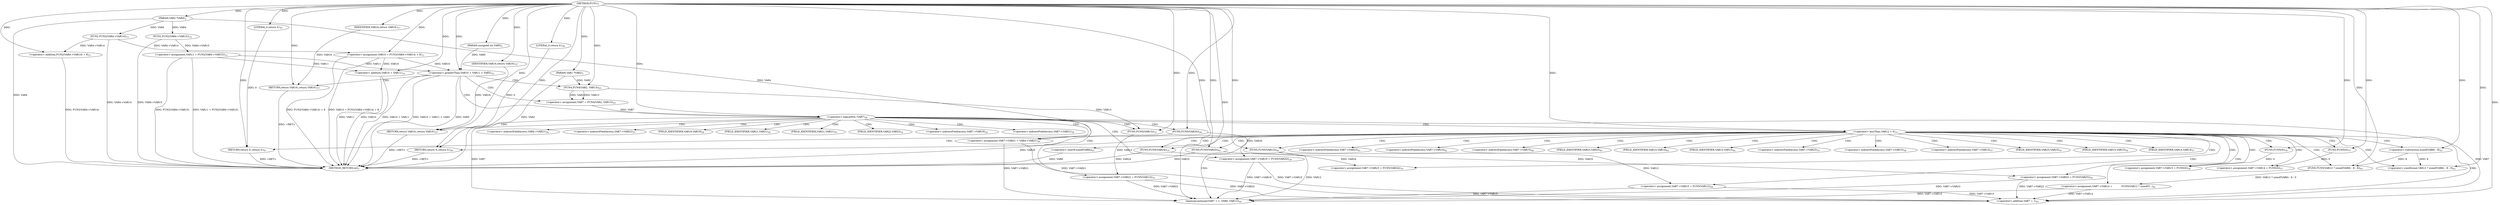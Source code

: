 digraph "FUN1" {  
"8" [label = <(METHOD,FUN1)<SUB>1</SUB>> ]
"129" [label = <(METHOD_RETURN,int)<SUB>1</SUB>> ]
"9" [label = <(PARAM,VAR1 *VAR2)<SUB>1</SUB>> ]
"10" [label = <(PARAM,VAR3 *VAR4)<SUB>2</SUB>> ]
"11" [label = <(PARAM,unsigned int VAR5)<SUB>2</SUB>> ]
"19" [label = <(&lt;operator&gt;.assignment,VAR10 = FUN2(VAR4-&gt;VAR14) + 8)<SUB>11</SUB>> ]
"27" [label = <(&lt;operator&gt;.assignment,VAR11 = FUN2(VAR4-&gt;VAR15))<SUB>12</SUB>> ]
"42" [label = <(&lt;operator&gt;.assignment,VAR7 = FUN4(VAR2, VAR13))<SUB>25</SUB>> ]
"53" [label = <(&lt;operator&gt;.assignment,VAR7-&gt;VAR19 = FUN5(VAR20))<SUB>29</SUB>> ]
"59" [label = <(&lt;operator&gt;.assignment,VAR7-&gt;VAR21 = VAR4-&gt;VAR21)<SUB>30</SUB>> ]
"66" [label = <(&lt;operator&gt;.assignment,VAR7-&gt;VAR22 = FUN5(VAR13))<SUB>31</SUB>> ]
"97" [label = <(&lt;operator&gt;.assignment,VAR7-&gt;VAR23 = FUN5(VAR25))<SUB>41</SUB>> ]
"103" [label = <(&lt;operator&gt;.assignment,VAR7-&gt;VAR14 =
            FUN5(VAR12 ? sizeof(V...)<SUB>42</SUB>> ]
"115" [label = <(&lt;operator&gt;.assignment,VAR7-&gt;VAR15 = FUN5(VAR12))<SUB>44</SUB>> ]
"121" [label = <(memcpy,memcpy(VAR7 + 1, VAR8, VAR12))<SUB>45</SUB>> ]
"127" [label = <(RETURN,return 0;,return 0;)<SUB>47</SUB>> ]
"34" [label = <(&lt;operator&gt;.greaterThan,VAR10 + VAR11 &gt; VAR5)<SUB>14</SUB>> ]
"48" [label = <(&lt;operator&gt;.logicalNot,!VAR7)<SUB>26</SUB>> ]
"73" [label = <(&lt;operator&gt;.lessThan,VAR12 &lt; 0)<SUB>33</SUB>> ]
"128" [label = <(LITERAL,0,return 0;)<SUB>47</SUB>> ]
"21" [label = <(&lt;operator&gt;.addition,FUN2(VAR4-&gt;VAR14) + 8)<SUB>11</SUB>> ]
"29" [label = <(FUN2,FUN2(VAR4-&gt;VAR15))<SUB>12</SUB>> ]
"40" [label = <(RETURN,return VAR16;,return VAR16;)<SUB>17</SUB>> ]
"44" [label = <(FUN4,FUN4(VAR2, VAR13))<SUB>25</SUB>> ]
"51" [label = <(RETURN,return VAR16;,return VAR16;)<SUB>27</SUB>> ]
"57" [label = <(FUN5,FUN5(VAR20))<SUB>29</SUB>> ]
"70" [label = <(FUN5,FUN5(VAR13))<SUB>31</SUB>> ]
"77" [label = <(&lt;operator&gt;.assignment,VAR7-&gt;VAR23 = FUN5(VAR24))<SUB>35</SUB>> ]
"83" [label = <(&lt;operator&gt;.assignment,VAR7-&gt;VAR15 = FUN5(0))<SUB>36</SUB>> ]
"89" [label = <(&lt;operator&gt;.assignment,VAR7-&gt;VAR14 = FUN5(0))<SUB>37</SUB>> ]
"95" [label = <(RETURN,return 0;,return 0;)<SUB>38</SUB>> ]
"101" [label = <(FUN5,FUN5(VAR25))<SUB>41</SUB>> ]
"107" [label = <(FUN5,FUN5(VAR12 ? sizeof(VAR6) - 8 : 0))<SUB>43</SUB>> ]
"119" [label = <(FUN5,FUN5(VAR12))<SUB>44</SUB>> ]
"122" [label = <(&lt;operator&gt;.addition,VAR7 + 1)<SUB>45</SUB>> ]
"22" [label = <(FUN2,FUN2(VAR4-&gt;VAR14))<SUB>11</SUB>> ]
"35" [label = <(&lt;operator&gt;.addition,VAR10 + VAR11)<SUB>14</SUB>> ]
"41" [label = <(IDENTIFIER,VAR16,return VAR16;)<SUB>17</SUB>> ]
"52" [label = <(IDENTIFIER,VAR16,return VAR16;)<SUB>27</SUB>> ]
"96" [label = <(LITERAL,0,return 0;)<SUB>38</SUB>> ]
"108" [label = <(&lt;operator&gt;.conditional,VAR12 ? sizeof(VAR6) - 8 : 0)<SUB>43</SUB>> ]
"81" [label = <(FUN5,FUN5(VAR24))<SUB>35</SUB>> ]
"87" [label = <(FUN5,FUN5(0))<SUB>36</SUB>> ]
"93" [label = <(FUN5,FUN5(0))<SUB>37</SUB>> ]
"110" [label = <(&lt;operator&gt;.subtraction,sizeof(VAR6) - 8)<SUB>43</SUB>> ]
"111" [label = <(&lt;operator&gt;.sizeOf,sizeof(VAR6))<SUB>43</SUB>> ]
"54" [label = <(&lt;operator&gt;.indirectFieldAccess,VAR7-&gt;VAR19)<SUB>29</SUB>> ]
"60" [label = <(&lt;operator&gt;.indirectFieldAccess,VAR7-&gt;VAR21)<SUB>30</SUB>> ]
"63" [label = <(&lt;operator&gt;.indirectFieldAccess,VAR4-&gt;VAR21)<SUB>30</SUB>> ]
"67" [label = <(&lt;operator&gt;.indirectFieldAccess,VAR7-&gt;VAR22)<SUB>31</SUB>> ]
"98" [label = <(&lt;operator&gt;.indirectFieldAccess,VAR7-&gt;VAR23)<SUB>41</SUB>> ]
"104" [label = <(&lt;operator&gt;.indirectFieldAccess,VAR7-&gt;VAR14)<SUB>42</SUB>> ]
"116" [label = <(&lt;operator&gt;.indirectFieldAccess,VAR7-&gt;VAR15)<SUB>44</SUB>> ]
"56" [label = <(FIELD_IDENTIFIER,VAR19,VAR19)<SUB>29</SUB>> ]
"62" [label = <(FIELD_IDENTIFIER,VAR21,VAR21)<SUB>30</SUB>> ]
"65" [label = <(FIELD_IDENTIFIER,VAR21,VAR21)<SUB>30</SUB>> ]
"69" [label = <(FIELD_IDENTIFIER,VAR22,VAR22)<SUB>31</SUB>> ]
"100" [label = <(FIELD_IDENTIFIER,VAR23,VAR23)<SUB>41</SUB>> ]
"106" [label = <(FIELD_IDENTIFIER,VAR14,VAR14)<SUB>42</SUB>> ]
"118" [label = <(FIELD_IDENTIFIER,VAR15,VAR15)<SUB>44</SUB>> ]
"78" [label = <(&lt;operator&gt;.indirectFieldAccess,VAR7-&gt;VAR23)<SUB>35</SUB>> ]
"84" [label = <(&lt;operator&gt;.indirectFieldAccess,VAR7-&gt;VAR15)<SUB>36</SUB>> ]
"90" [label = <(&lt;operator&gt;.indirectFieldAccess,VAR7-&gt;VAR14)<SUB>37</SUB>> ]
"80" [label = <(FIELD_IDENTIFIER,VAR23,VAR23)<SUB>35</SUB>> ]
"86" [label = <(FIELD_IDENTIFIER,VAR15,VAR15)<SUB>36</SUB>> ]
"92" [label = <(FIELD_IDENTIFIER,VAR14,VAR14)<SUB>37</SUB>> ]
  "127" -> "129"  [ label = "DDG: &lt;RET&gt;"] 
  "40" -> "129"  [ label = "DDG: &lt;RET&gt;"] 
  "95" -> "129"  [ label = "DDG: &lt;RET&gt;"] 
  "51" -> "129"  [ label = "DDG: &lt;RET&gt;"] 
  "9" -> "129"  [ label = "DDG: VAR2"] 
  "10" -> "129"  [ label = "DDG: VAR4"] 
  "22" -> "129"  [ label = "DDG: VAR4-&gt;VAR14"] 
  "21" -> "129"  [ label = "DDG: FUN2(VAR4-&gt;VAR14)"] 
  "19" -> "129"  [ label = "DDG: FUN2(VAR4-&gt;VAR14) + 8"] 
  "19" -> "129"  [ label = "DDG: VAR10 = FUN2(VAR4-&gt;VAR14) + 8"] 
  "29" -> "129"  [ label = "DDG: VAR4-&gt;VAR15"] 
  "27" -> "129"  [ label = "DDG: FUN2(VAR4-&gt;VAR15)"] 
  "27" -> "129"  [ label = "DDG: VAR11 = FUN2(VAR4-&gt;VAR15)"] 
  "35" -> "129"  [ label = "DDG: VAR10"] 
  "35" -> "129"  [ label = "DDG: VAR11"] 
  "34" -> "129"  [ label = "DDG: VAR10 + VAR11"] 
  "34" -> "129"  [ label = "DDG: VAR5"] 
  "34" -> "129"  [ label = "DDG: VAR10 + VAR11 &gt; VAR5"] 
  "57" -> "129"  [ label = "DDG: VAR20"] 
  "111" -> "129"  [ label = "DDG: VAR6"] 
  "81" -> "129"  [ label = "DDG: VAR24"] 
  "101" -> "129"  [ label = "DDG: VAR25"] 
  "8" -> "9"  [ label = "DDG: "] 
  "8" -> "10"  [ label = "DDG: "] 
  "8" -> "11"  [ label = "DDG: "] 
  "22" -> "19"  [ label = "DDG: VAR4-&gt;VAR14"] 
  "8" -> "19"  [ label = "DDG: "] 
  "29" -> "27"  [ label = "DDG: VAR4-&gt;VAR15"] 
  "44" -> "42"  [ label = "DDG: VAR2"] 
  "44" -> "42"  [ label = "DDG: VAR13"] 
  "57" -> "53"  [ label = "DDG: VAR20"] 
  "10" -> "59"  [ label = "DDG: VAR4"] 
  "70" -> "66"  [ label = "DDG: VAR13"] 
  "101" -> "97"  [ label = "DDG: VAR25"] 
  "107" -> "103"  [ label = "DDG: VAR12 ? sizeof(VAR6) - 8 : 0"] 
  "119" -> "115"  [ label = "DDG: VAR12"] 
  "128" -> "127"  [ label = "DDG: 0"] 
  "8" -> "127"  [ label = "DDG: "] 
  "48" -> "121"  [ label = "DDG: VAR7"] 
  "53" -> "121"  [ label = "DDG: VAR7-&gt;VAR19"] 
  "59" -> "121"  [ label = "DDG: VAR7-&gt;VAR21"] 
  "66" -> "121"  [ label = "DDG: VAR7-&gt;VAR22"] 
  "97" -> "121"  [ label = "DDG: VAR7-&gt;VAR23"] 
  "103" -> "121"  [ label = "DDG: VAR7-&gt;VAR14"] 
  "115" -> "121"  [ label = "DDG: VAR7-&gt;VAR15"] 
  "8" -> "121"  [ label = "DDG: "] 
  "119" -> "121"  [ label = "DDG: VAR12"] 
  "8" -> "128"  [ label = "DDG: "] 
  "22" -> "21"  [ label = "DDG: VAR4-&gt;VAR14"] 
  "8" -> "21"  [ label = "DDG: "] 
  "10" -> "29"  [ label = "DDG: VAR4"] 
  "19" -> "34"  [ label = "DDG: VAR10"] 
  "8" -> "34"  [ label = "DDG: "] 
  "27" -> "34"  [ label = "DDG: VAR11"] 
  "11" -> "34"  [ label = "DDG: VAR5"] 
  "41" -> "40"  [ label = "DDG: VAR16"] 
  "8" -> "40"  [ label = "DDG: "] 
  "9" -> "44"  [ label = "DDG: VAR2"] 
  "8" -> "44"  [ label = "DDG: "] 
  "42" -> "48"  [ label = "DDG: VAR7"] 
  "8" -> "48"  [ label = "DDG: "] 
  "52" -> "51"  [ label = "DDG: VAR16"] 
  "8" -> "51"  [ label = "DDG: "] 
  "8" -> "57"  [ label = "DDG: "] 
  "44" -> "70"  [ label = "DDG: VAR13"] 
  "8" -> "70"  [ label = "DDG: "] 
  "8" -> "73"  [ label = "DDG: "] 
  "81" -> "77"  [ label = "DDG: VAR24"] 
  "87" -> "83"  [ label = "DDG: 0"] 
  "93" -> "89"  [ label = "DDG: 0"] 
  "96" -> "95"  [ label = "DDG: 0"] 
  "8" -> "95"  [ label = "DDG: "] 
  "8" -> "101"  [ label = "DDG: "] 
  "110" -> "107"  [ label = "DDG: 8"] 
  "8" -> "107"  [ label = "DDG: "] 
  "8" -> "119"  [ label = "DDG: "] 
  "48" -> "122"  [ label = "DDG: VAR7"] 
  "53" -> "122"  [ label = "DDG: VAR7-&gt;VAR19"] 
  "59" -> "122"  [ label = "DDG: VAR7-&gt;VAR21"] 
  "66" -> "122"  [ label = "DDG: VAR7-&gt;VAR22"] 
  "97" -> "122"  [ label = "DDG: VAR7-&gt;VAR23"] 
  "103" -> "122"  [ label = "DDG: VAR7-&gt;VAR14"] 
  "115" -> "122"  [ label = "DDG: VAR7-&gt;VAR15"] 
  "8" -> "122"  [ label = "DDG: "] 
  "10" -> "22"  [ label = "DDG: VAR4"] 
  "19" -> "35"  [ label = "DDG: VAR10"] 
  "8" -> "35"  [ label = "DDG: "] 
  "27" -> "35"  [ label = "DDG: VAR11"] 
  "8" -> "41"  [ label = "DDG: "] 
  "8" -> "52"  [ label = "DDG: "] 
  "8" -> "96"  [ label = "DDG: "] 
  "110" -> "108"  [ label = "DDG: 8"] 
  "8" -> "108"  [ label = "DDG: "] 
  "8" -> "81"  [ label = "DDG: "] 
  "8" -> "87"  [ label = "DDG: "] 
  "8" -> "93"  [ label = "DDG: "] 
  "8" -> "110"  [ label = "DDG: "] 
  "34" -> "48"  [ label = "CDG: "] 
  "34" -> "42"  [ label = "CDG: "] 
  "34" -> "40"  [ label = "CDG: "] 
  "34" -> "44"  [ label = "CDG: "] 
  "48" -> "60"  [ label = "CDG: "] 
  "48" -> "73"  [ label = "CDG: "] 
  "48" -> "51"  [ label = "CDG: "] 
  "48" -> "57"  [ label = "CDG: "] 
  "48" -> "66"  [ label = "CDG: "] 
  "48" -> "56"  [ label = "CDG: "] 
  "48" -> "69"  [ label = "CDG: "] 
  "48" -> "67"  [ label = "CDG: "] 
  "48" -> "65"  [ label = "CDG: "] 
  "48" -> "59"  [ label = "CDG: "] 
  "48" -> "54"  [ label = "CDG: "] 
  "48" -> "53"  [ label = "CDG: "] 
  "48" -> "70"  [ label = "CDG: "] 
  "48" -> "63"  [ label = "CDG: "] 
  "48" -> "62"  [ label = "CDG: "] 
  "73" -> "107"  [ label = "CDG: "] 
  "73" -> "115"  [ label = "CDG: "] 
  "73" -> "77"  [ label = "CDG: "] 
  "73" -> "89"  [ label = "CDG: "] 
  "73" -> "98"  [ label = "CDG: "] 
  "73" -> "116"  [ label = "CDG: "] 
  "73" -> "122"  [ label = "CDG: "] 
  "73" -> "81"  [ label = "CDG: "] 
  "73" -> "84"  [ label = "CDG: "] 
  "73" -> "103"  [ label = "CDG: "] 
  "73" -> "104"  [ label = "CDG: "] 
  "73" -> "119"  [ label = "CDG: "] 
  "73" -> "121"  [ label = "CDG: "] 
  "73" -> "95"  [ label = "CDG: "] 
  "73" -> "92"  [ label = "CDG: "] 
  "73" -> "106"  [ label = "CDG: "] 
  "73" -> "87"  [ label = "CDG: "] 
  "73" -> "97"  [ label = "CDG: "] 
  "73" -> "93"  [ label = "CDG: "] 
  "73" -> "101"  [ label = "CDG: "] 
  "73" -> "90"  [ label = "CDG: "] 
  "73" -> "80"  [ label = "CDG: "] 
  "73" -> "83"  [ label = "CDG: "] 
  "73" -> "118"  [ label = "CDG: "] 
  "73" -> "100"  [ label = "CDG: "] 
  "73" -> "127"  [ label = "CDG: "] 
  "73" -> "108"  [ label = "CDG: "] 
  "73" -> "78"  [ label = "CDG: "] 
  "73" -> "86"  [ label = "CDG: "] 
  "73" -> "110"  [ label = "CDG: "] 
  "73" -> "111"  [ label = "CDG: "] 
}
